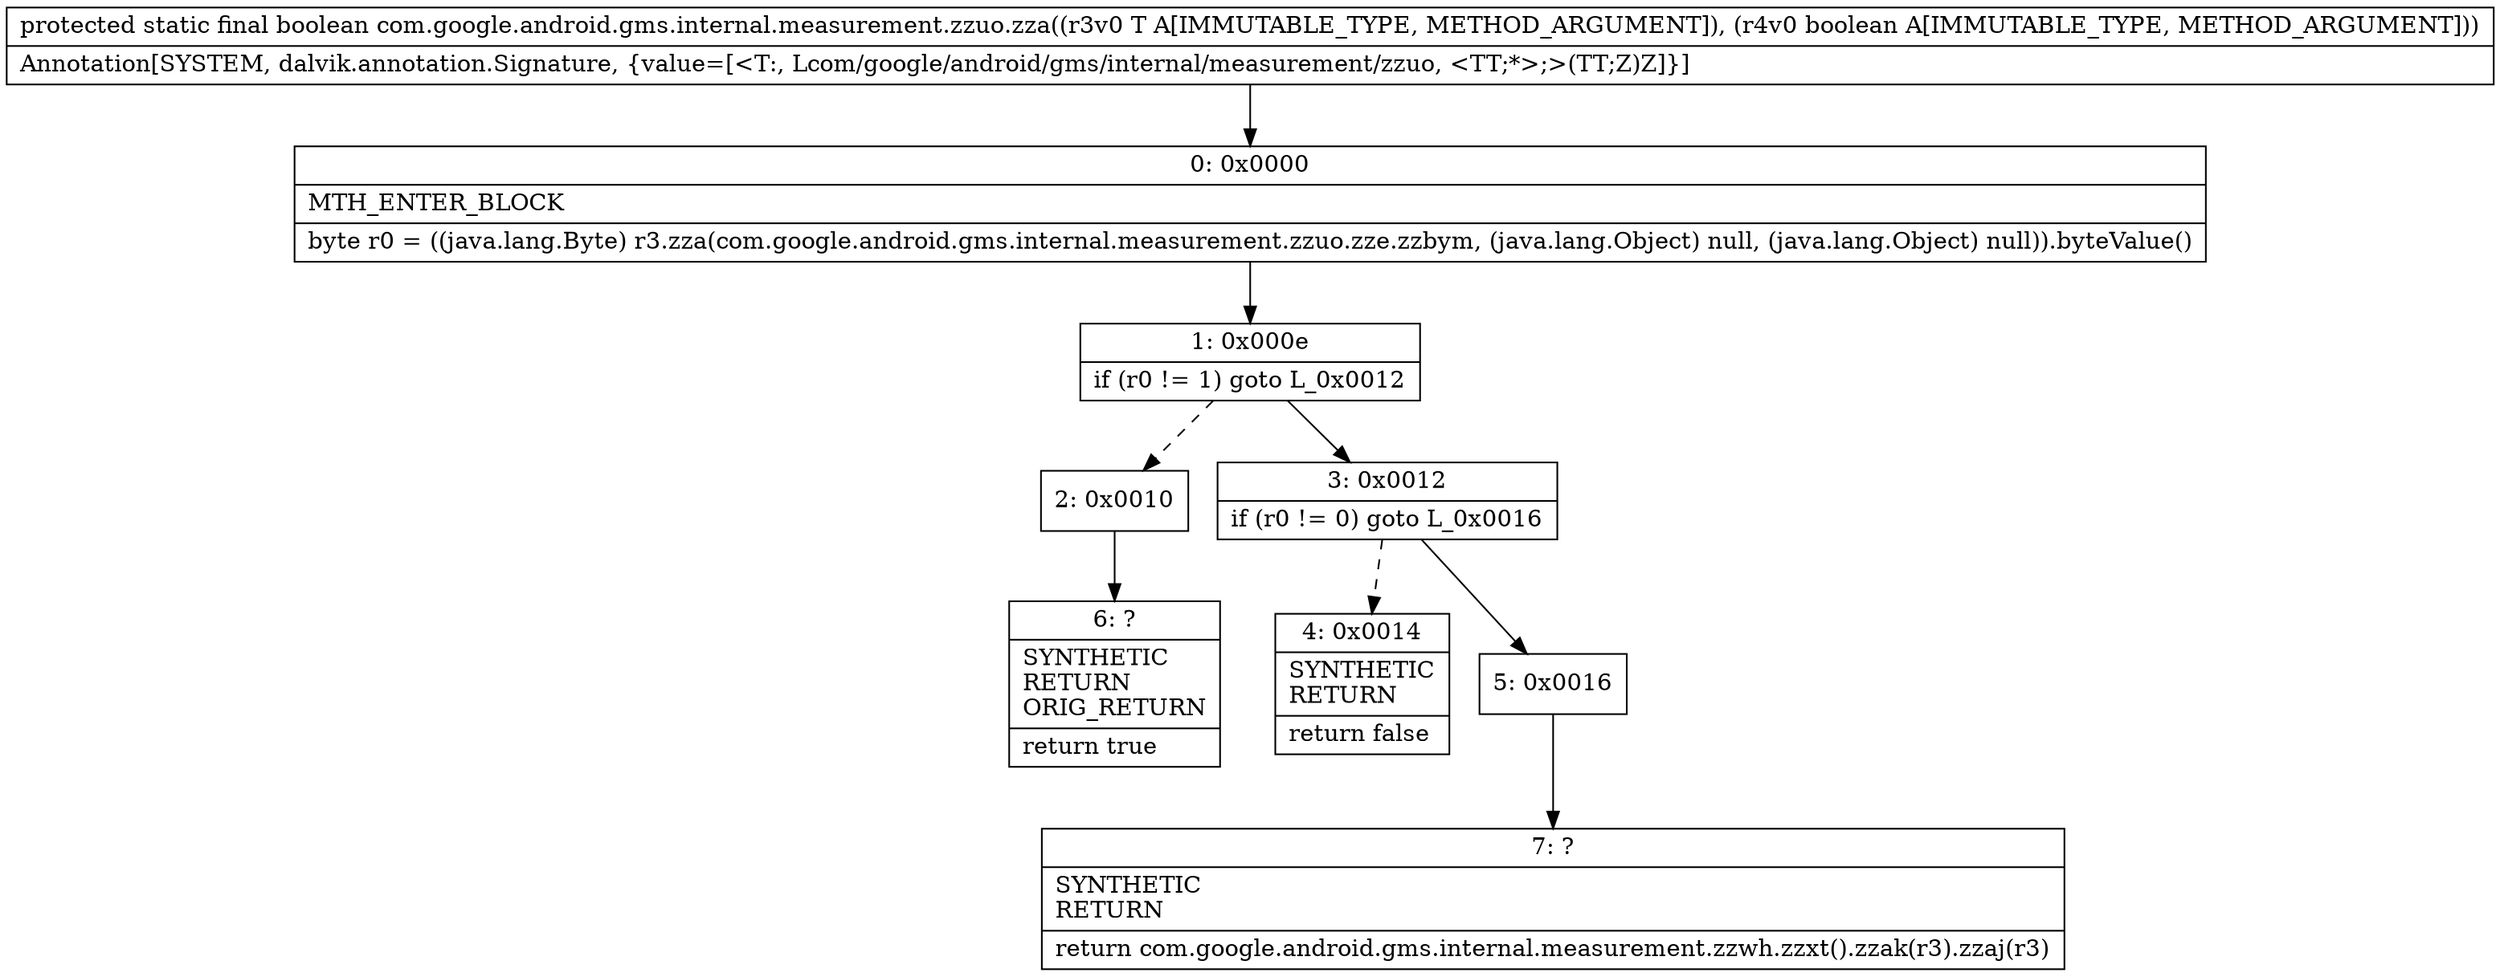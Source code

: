 digraph "CFG forcom.google.android.gms.internal.measurement.zzuo.zza(Lcom\/google\/android\/gms\/internal\/measurement\/zzuo;Z)Z" {
Node_0 [shape=record,label="{0\:\ 0x0000|MTH_ENTER_BLOCK\l|byte r0 = ((java.lang.Byte) r3.zza(com.google.android.gms.internal.measurement.zzuo.zze.zzbym, (java.lang.Object) null, (java.lang.Object) null)).byteValue()\l}"];
Node_1 [shape=record,label="{1\:\ 0x000e|if (r0 != 1) goto L_0x0012\l}"];
Node_2 [shape=record,label="{2\:\ 0x0010}"];
Node_3 [shape=record,label="{3\:\ 0x0012|if (r0 != 0) goto L_0x0016\l}"];
Node_4 [shape=record,label="{4\:\ 0x0014|SYNTHETIC\lRETURN\l|return false\l}"];
Node_5 [shape=record,label="{5\:\ 0x0016}"];
Node_6 [shape=record,label="{6\:\ ?|SYNTHETIC\lRETURN\lORIG_RETURN\l|return true\l}"];
Node_7 [shape=record,label="{7\:\ ?|SYNTHETIC\lRETURN\l|return com.google.android.gms.internal.measurement.zzwh.zzxt().zzak(r3).zzaj(r3)\l}"];
MethodNode[shape=record,label="{protected static final boolean com.google.android.gms.internal.measurement.zzuo.zza((r3v0 T A[IMMUTABLE_TYPE, METHOD_ARGUMENT]), (r4v0 boolean A[IMMUTABLE_TYPE, METHOD_ARGUMENT]))  | Annotation[SYSTEM, dalvik.annotation.Signature, \{value=[\<T:, Lcom\/google\/android\/gms\/internal\/measurement\/zzuo, \<TT;*\>;\>(TT;Z)Z]\}]\l}"];
MethodNode -> Node_0;
Node_0 -> Node_1;
Node_1 -> Node_2[style=dashed];
Node_1 -> Node_3;
Node_2 -> Node_6;
Node_3 -> Node_4[style=dashed];
Node_3 -> Node_5;
Node_5 -> Node_7;
}

